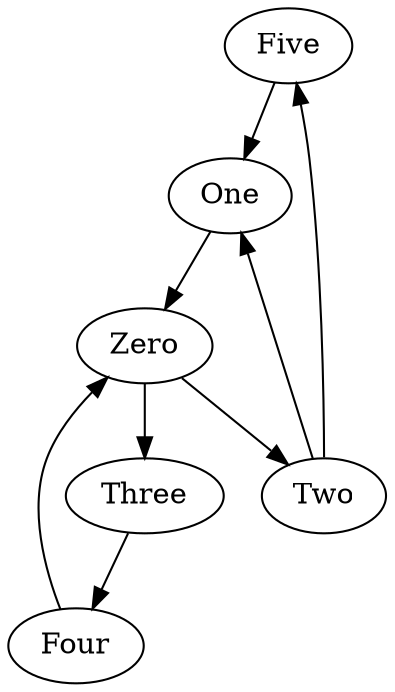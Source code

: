 digraph visual{
Five->One;
Four->Zero;
One->Zero;
Three->Four;
Two->Five;
Two->One;
Zero->Three;
Zero->Two;
}
